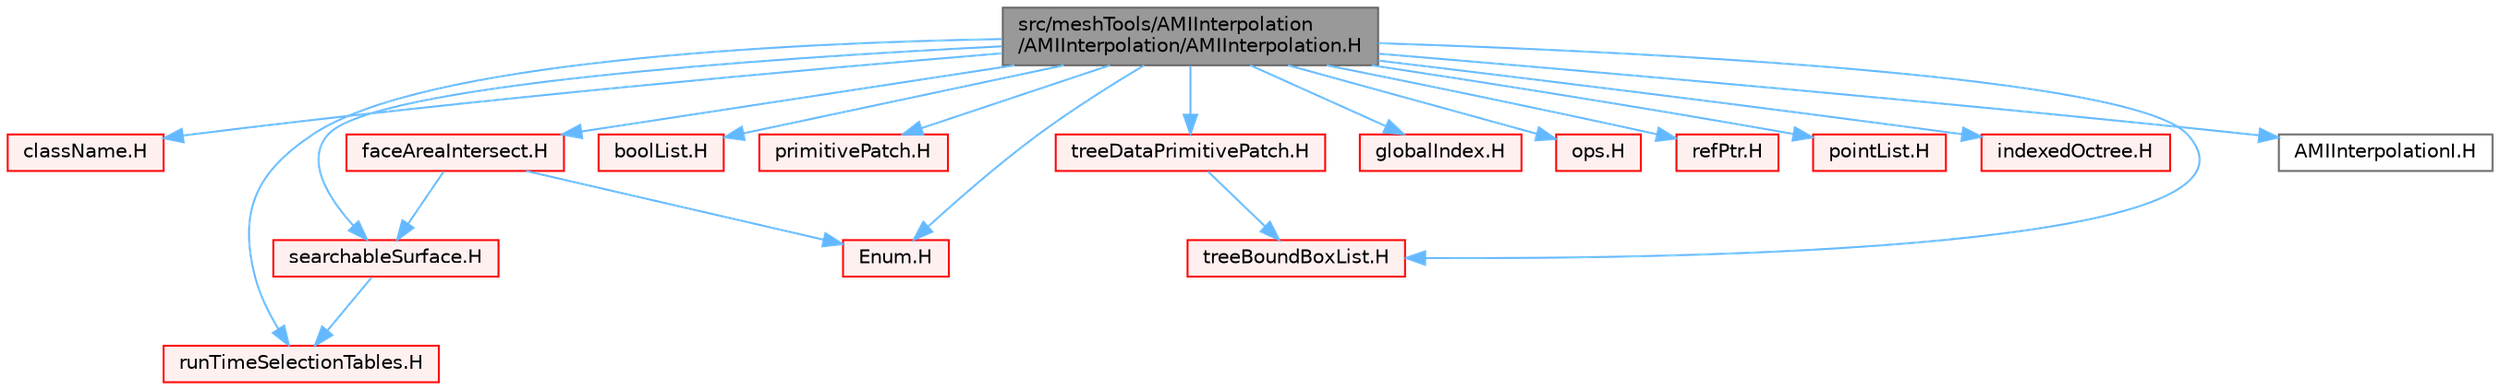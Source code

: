 digraph "src/meshTools/AMIInterpolation/AMIInterpolation/AMIInterpolation.H"
{
 // LATEX_PDF_SIZE
  bgcolor="transparent";
  edge [fontname=Helvetica,fontsize=10,labelfontname=Helvetica,labelfontsize=10];
  node [fontname=Helvetica,fontsize=10,shape=box,height=0.2,width=0.4];
  Node1 [id="Node000001",label="src/meshTools/AMIInterpolation\l/AMIInterpolation/AMIInterpolation.H",height=0.2,width=0.4,color="gray40", fillcolor="grey60", style="filled", fontcolor="black",tooltip=" "];
  Node1 -> Node2 [id="edge1_Node000001_Node000002",color="steelblue1",style="solid",tooltip=" "];
  Node2 [id="Node000002",label="className.H",height=0.2,width=0.4,color="red", fillcolor="#FFF0F0", style="filled",URL="$className_8H.html",tooltip="Macro definitions for declaring ClassName(), NamespaceName(), etc."];
  Node1 -> Node29 [id="edge2_Node000001_Node000029",color="steelblue1",style="solid",tooltip=" "];
  Node29 [id="Node000029",label="searchableSurface.H",height=0.2,width=0.4,color="red", fillcolor="#FFF0F0", style="filled",URL="$searchableSurface_8H.html",tooltip=" "];
  Node29 -> Node146 [id="edge3_Node000029_Node000146",color="steelblue1",style="solid",tooltip=" "];
  Node146 [id="Node000146",label="runTimeSelectionTables.H",height=0.2,width=0.4,color="red", fillcolor="#FFF0F0", style="filled",URL="$runTimeSelectionTables_8H.html",tooltip="Macros to ease declaration of run-time selection tables."];
  Node1 -> Node237 [id="edge4_Node000001_Node000237",color="steelblue1",style="solid",tooltip=" "];
  Node237 [id="Node000237",label="treeBoundBoxList.H",height=0.2,width=0.4,color="red", fillcolor="#FFF0F0", style="filled",URL="$treeBoundBoxList_8H.html",tooltip=" "];
  Node1 -> Node244 [id="edge5_Node000001_Node000244",color="steelblue1",style="solid",tooltip=" "];
  Node244 [id="Node000244",label="boolList.H",height=0.2,width=0.4,color="red", fillcolor="#FFF0F0", style="filled",URL="$boolList_8H.html",tooltip=" "];
  Node1 -> Node245 [id="edge6_Node000001_Node000245",color="steelblue1",style="solid",tooltip=" "];
  Node245 [id="Node000245",label="primitivePatch.H",height=0.2,width=0.4,color="red", fillcolor="#FFF0F0", style="filled",URL="$primitivePatch_8H.html",tooltip=" "];
  Node1 -> Node249 [id="edge7_Node000001_Node000249",color="steelblue1",style="solid",tooltip=" "];
  Node249 [id="Node000249",label="faceAreaIntersect.H",height=0.2,width=0.4,color="red", fillcolor="#FFF0F0", style="filled",URL="$faceAreaIntersect_8H.html",tooltip=" "];
  Node249 -> Node136 [id="edge8_Node000249_Node000136",color="steelblue1",style="solid",tooltip=" "];
  Node136 [id="Node000136",label="Enum.H",height=0.2,width=0.4,color="red", fillcolor="#FFF0F0", style="filled",URL="$Enum_8H.html",tooltip=" "];
  Node249 -> Node29 [id="edge9_Node000249_Node000029",color="steelblue1",style="solid",tooltip=" "];
  Node1 -> Node259 [id="edge10_Node000001_Node000259",color="steelblue1",style="solid",tooltip=" "];
  Node259 [id="Node000259",label="globalIndex.H",height=0.2,width=0.4,color="red", fillcolor="#FFF0F0", style="filled",URL="$globalIndex_8H.html",tooltip=" "];
  Node1 -> Node84 [id="edge11_Node000001_Node000084",color="steelblue1",style="solid",tooltip=" "];
  Node84 [id="Node000084",label="ops.H",height=0.2,width=0.4,color="red", fillcolor="#FFF0F0", style="filled",URL="$ops_8H.html",tooltip="Various functors for unary and binary operations. Can be used for parallel combine-reduce operations ..."];
  Node1 -> Node225 [id="edge12_Node000001_Node000225",color="steelblue1",style="solid",tooltip=" "];
  Node225 [id="Node000225",label="refPtr.H",height=0.2,width=0.4,color="red", fillcolor="#FFF0F0", style="filled",URL="$refPtr_8H.html",tooltip=" "];
  Node1 -> Node136 [id="edge13_Node000001_Node000136",color="steelblue1",style="solid",tooltip=" "];
  Node1 -> Node264 [id="edge14_Node000001_Node000264",color="steelblue1",style="solid",tooltip=" "];
  Node264 [id="Node000264",label="pointList.H",height=0.2,width=0.4,color="red", fillcolor="#FFF0F0", style="filled",URL="$pointList_8H.html",tooltip=" "];
  Node1 -> Node265 [id="edge15_Node000001_Node000265",color="steelblue1",style="solid",tooltip=" "];
  Node265 [id="Node000265",label="indexedOctree.H",height=0.2,width=0.4,color="red", fillcolor="#FFF0F0", style="filled",URL="$indexedOctree_8H.html",tooltip=" "];
  Node1 -> Node267 [id="edge16_Node000001_Node000267",color="steelblue1",style="solid",tooltip=" "];
  Node267 [id="Node000267",label="treeDataPrimitivePatch.H",height=0.2,width=0.4,color="red", fillcolor="#FFF0F0", style="filled",URL="$treeDataPrimitivePatch_8H.html",tooltip=" "];
  Node267 -> Node237 [id="edge17_Node000267_Node000237",color="steelblue1",style="solid",tooltip=" "];
  Node1 -> Node146 [id="edge18_Node000001_Node000146",color="steelblue1",style="solid",tooltip=" "];
  Node1 -> Node268 [id="edge19_Node000001_Node000268",color="steelblue1",style="solid",tooltip=" "];
  Node268 [id="Node000268",label="AMIInterpolationI.H",height=0.2,width=0.4,color="grey40", fillcolor="white", style="filled",URL="$AMIInterpolationI_8H.html",tooltip=" "];
}
